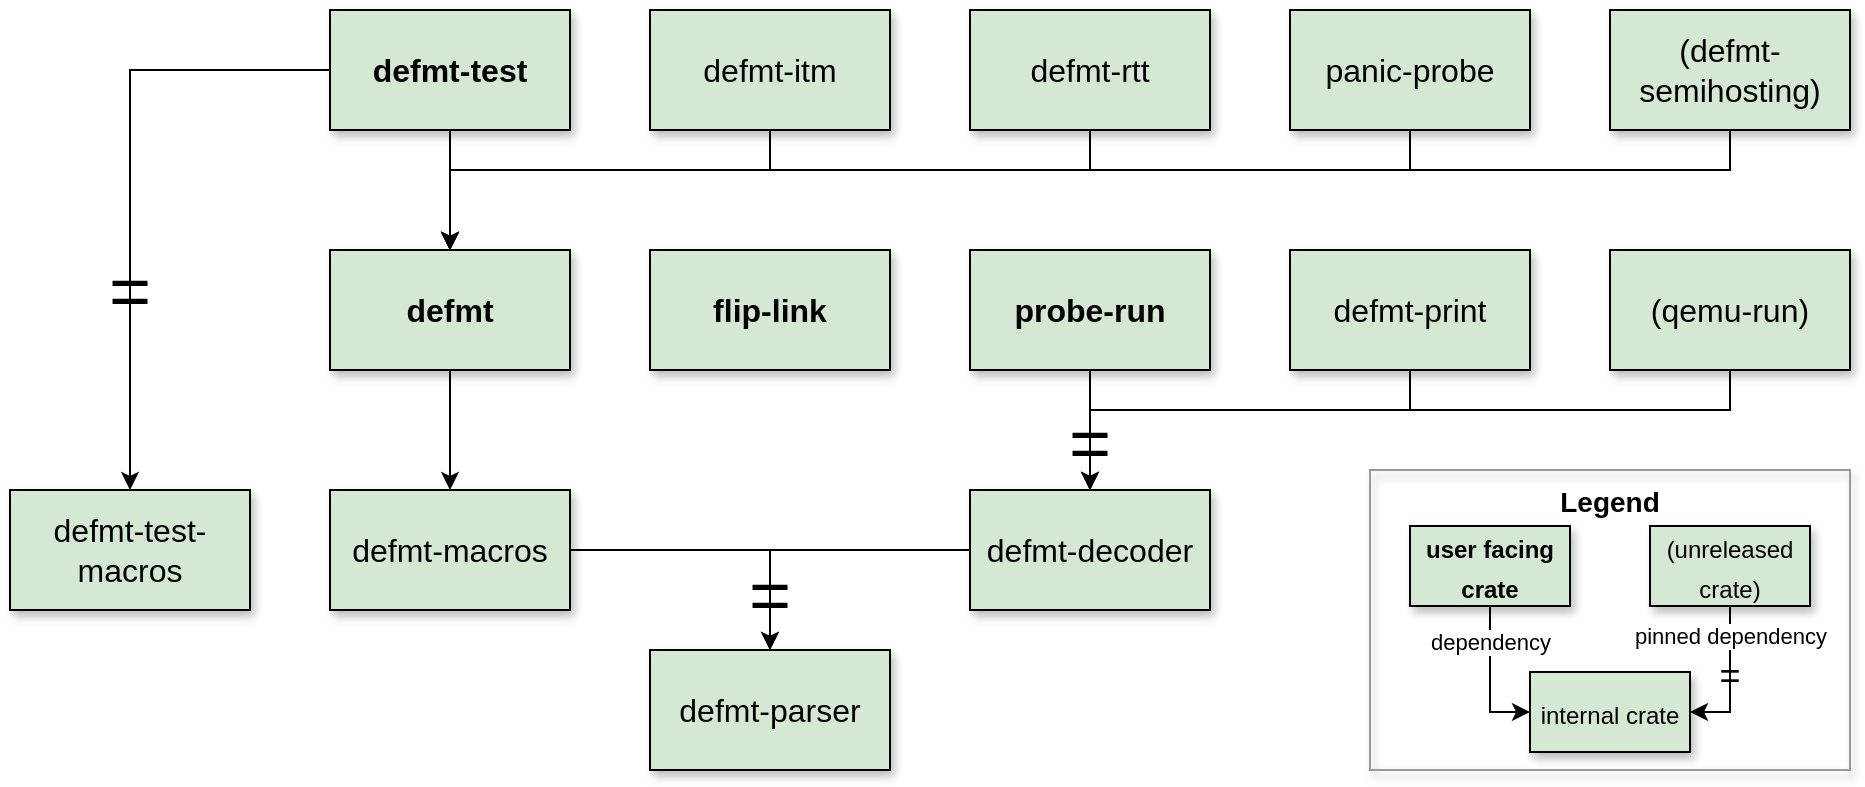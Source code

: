 <mxfile version="15.6.0" type="device"><diagram id="X6L2rc-x2_DObjah0LfW" name="Page-1"><mxGraphModel dx="1418" dy="737" grid="1" gridSize="10" guides="1" tooltips="1" connect="1" arrows="1" fold="1" page="1" pageScale="1" pageWidth="850" pageHeight="1100" math="0" shadow="0"><root><mxCell id="0"/><mxCell id="1" parent="0"/><mxCell id="yedLdcI3KcJwZMN0xvEz-58" value="" style="rounded=0;whiteSpace=wrap;html=1;shadow=1;strokeColor=#999999;fillColor=none;" parent="1" vertex="1"><mxGeometry x="680" y="280" width="240" height="150" as="geometry"/></mxCell><mxCell id="yedLdcI3KcJwZMN0xvEz-2" value="&lt;font style=&quot;font-size: 16px&quot;&gt;defmt-parser&lt;/font&gt;" style="rounded=0;whiteSpace=wrap;html=1;shadow=1;fillColor=#D5E8D4;" parent="1" vertex="1"><mxGeometry x="320" y="370" width="120" height="60" as="geometry"/></mxCell><mxCell id="yedLdcI3KcJwZMN0xvEz-44" style="edgeStyle=orthogonalEdgeStyle;rounded=0;orthogonalLoop=1;jettySize=auto;html=1;entryX=0.5;entryY=0;entryDx=0;entryDy=0;shadow=0;fillColor=#D5E8D4;" parent="1" source="yedLdcI3KcJwZMN0xvEz-3" target="yedLdcI3KcJwZMN0xvEz-2" edge="1"><mxGeometry relative="1" as="geometry"/></mxCell><mxCell id="yedLdcI3KcJwZMN0xvEz-3" value="&lt;font style=&quot;font-size: 16px&quot;&gt;defmt-decoder&lt;/font&gt;" style="rounded=0;whiteSpace=wrap;html=1;fontSize=16;shadow=1;fillColor=#D5E8D4;" parent="1" vertex="1"><mxGeometry x="480" y="290" width="120" height="60" as="geometry"/></mxCell><mxCell id="yedLdcI3KcJwZMN0xvEz-6" value="&lt;font style=&quot;font-size: 36px&quot;&gt;=&lt;/font&gt;" style="text;html=1;strokeColor=none;fillColor=none;align=center;verticalAlign=middle;whiteSpace=wrap;rounded=0;shadow=1;" parent="1" vertex="1"><mxGeometry x="360" y="332" width="40" height="20" as="geometry"/></mxCell><mxCell id="yedLdcI3KcJwZMN0xvEz-43" style="edgeStyle=orthogonalEdgeStyle;rounded=0;orthogonalLoop=1;jettySize=auto;html=1;entryX=0.5;entryY=0;entryDx=0;entryDy=0;shadow=0;fillColor=#D5E8D4;" parent="1" source="yedLdcI3KcJwZMN0xvEz-7" target="yedLdcI3KcJwZMN0xvEz-2" edge="1"><mxGeometry relative="1" as="geometry"/></mxCell><mxCell id="yedLdcI3KcJwZMN0xvEz-7" value="&lt;font style=&quot;font-size: 16px&quot;&gt;defmt-macros&lt;/font&gt;" style="rounded=0;whiteSpace=wrap;html=1;fontSize=16;shadow=1;fillColor=#D5E8D4;" parent="1" vertex="1"><mxGeometry x="160" y="290" width="120" height="60" as="geometry"/></mxCell><mxCell id="yedLdcI3KcJwZMN0xvEz-10" style="edgeStyle=orthogonalEdgeStyle;rounded=0;orthogonalLoop=1;jettySize=auto;html=1;shadow=0;fillColor=#D5E8D4;" parent="1" source="yedLdcI3KcJwZMN0xvEz-9" target="yedLdcI3KcJwZMN0xvEz-7" edge="1"><mxGeometry relative="1" as="geometry"/></mxCell><mxCell id="yedLdcI3KcJwZMN0xvEz-9" value="&lt;font style=&quot;font-size: 16px&quot;&gt;defmt&lt;/font&gt;" style="rounded=0;whiteSpace=wrap;html=1;fontSize=16;fontStyle=1;shadow=1;fillColor=#D5E8D4;" parent="1" vertex="1"><mxGeometry x="160" y="170" width="120" height="60" as="geometry"/></mxCell><mxCell id="yedLdcI3KcJwZMN0xvEz-42" style="edgeStyle=orthogonalEdgeStyle;rounded=0;orthogonalLoop=1;jettySize=auto;html=1;entryX=0.5;entryY=0;entryDx=0;entryDy=0;shadow=0;fillColor=#D5E8D4;" parent="1" source="yedLdcI3KcJwZMN0xvEz-11" target="yedLdcI3KcJwZMN0xvEz-3" edge="1"><mxGeometry relative="1" as="geometry"><Array as="points"><mxPoint x="860" y="250"/><mxPoint x="540" y="250"/></Array></mxGeometry></mxCell><mxCell id="yedLdcI3KcJwZMN0xvEz-11" value="(qemu-run)" style="rounded=0;whiteSpace=wrap;html=1;fontSize=16;shadow=1;fillColor=#D5E8D4;" parent="1" vertex="1"><mxGeometry x="800" y="170" width="120" height="60" as="geometry"/></mxCell><mxCell id="yedLdcI3KcJwZMN0xvEz-41" style="edgeStyle=orthogonalEdgeStyle;rounded=0;orthogonalLoop=1;jettySize=auto;html=1;entryX=0.5;entryY=0;entryDx=0;entryDy=0;shadow=0;fillColor=#D5E8D4;" parent="1" source="yedLdcI3KcJwZMN0xvEz-13" target="yedLdcI3KcJwZMN0xvEz-3" edge="1"><mxGeometry relative="1" as="geometry"><Array as="points"><mxPoint x="700" y="250"/><mxPoint x="540" y="250"/></Array></mxGeometry></mxCell><mxCell id="yedLdcI3KcJwZMN0xvEz-13" value="defmt-print" style="rounded=0;whiteSpace=wrap;html=1;fontSize=16;shadow=1;fillColor=#D5E8D4;" parent="1" vertex="1"><mxGeometry x="640" y="170" width="120" height="60" as="geometry"/></mxCell><mxCell id="yedLdcI3KcJwZMN0xvEz-40" style="edgeStyle=orthogonalEdgeStyle;rounded=0;orthogonalLoop=1;jettySize=auto;html=1;entryX=0.5;entryY=0;entryDx=0;entryDy=0;shadow=0;fillColor=#D5E8D4;" parent="1" source="yedLdcI3KcJwZMN0xvEz-16" target="yedLdcI3KcJwZMN0xvEz-3" edge="1"><mxGeometry relative="1" as="geometry"/></mxCell><mxCell id="yedLdcI3KcJwZMN0xvEz-16" value="&lt;div&gt;probe-run&lt;/div&gt;" style="rounded=0;whiteSpace=wrap;html=1;fontSize=16;fontStyle=1;shadow=1;fillColor=#D5E8D4;" parent="1" vertex="1"><mxGeometry x="480" y="170" width="120" height="60" as="geometry"/></mxCell><mxCell id="yedLdcI3KcJwZMN0xvEz-19" value="&lt;font style=&quot;font-size: 36px&quot;&gt;=&lt;/font&gt;" style="text;html=1;strokeColor=none;fillColor=none;align=center;verticalAlign=middle;whiteSpace=wrap;rounded=0;shadow=1;" parent="1" vertex="1"><mxGeometry x="520" y="256" width="40" height="20" as="geometry"/></mxCell><mxCell id="yedLdcI3KcJwZMN0xvEz-35" style="edgeStyle=orthogonalEdgeStyle;rounded=0;orthogonalLoop=1;jettySize=auto;html=1;entryX=0.5;entryY=0;entryDx=0;entryDy=0;shadow=0;fillColor=#D5E8D4;" parent="1" source="yedLdcI3KcJwZMN0xvEz-20" target="yedLdcI3KcJwZMN0xvEz-9" edge="1"><mxGeometry relative="1" as="geometry"><Array as="points"><mxPoint x="540" y="130"/><mxPoint x="220" y="130"/></Array></mxGeometry></mxCell><mxCell id="yedLdcI3KcJwZMN0xvEz-20" value="&lt;font style=&quot;font-size: 16px&quot;&gt;defmt&lt;/font&gt;-rtt" style="rounded=0;whiteSpace=wrap;html=1;fontSize=16;shadow=1;fillColor=#D5E8D4;" parent="1" vertex="1"><mxGeometry x="480" y="50" width="120" height="60" as="geometry"/></mxCell><mxCell id="yedLdcI3KcJwZMN0xvEz-34" style="edgeStyle=orthogonalEdgeStyle;rounded=0;orthogonalLoop=1;jettySize=auto;html=1;shadow=0;fillColor=#D5E8D4;" parent="1" source="yedLdcI3KcJwZMN0xvEz-22" target="yedLdcI3KcJwZMN0xvEz-9" edge="1"><mxGeometry relative="1" as="geometry"><Array as="points"><mxPoint x="380" y="130"/><mxPoint x="220" y="130"/></Array></mxGeometry></mxCell><mxCell id="yedLdcI3KcJwZMN0xvEz-22" value="&lt;font style=&quot;font-size: 16px&quot;&gt;defmt&lt;/font&gt;-itm" style="rounded=0;whiteSpace=wrap;html=1;fontSize=16;shadow=1;fillColor=#D5E8D4;" parent="1" vertex="1"><mxGeometry x="320" y="50" width="120" height="60" as="geometry"/></mxCell><mxCell id="yedLdcI3KcJwZMN0xvEz-36" style="edgeStyle=orthogonalEdgeStyle;rounded=0;orthogonalLoop=1;jettySize=auto;html=1;entryX=0.5;entryY=0;entryDx=0;entryDy=0;shadow=0;fillColor=#D5E8D4;" parent="1" source="yedLdcI3KcJwZMN0xvEz-24" target="yedLdcI3KcJwZMN0xvEz-9" edge="1"><mxGeometry relative="1" as="geometry"><Array as="points"><mxPoint x="700" y="130"/><mxPoint x="220" y="130"/></Array></mxGeometry></mxCell><mxCell id="yedLdcI3KcJwZMN0xvEz-24" value="panic-probe" style="rounded=0;whiteSpace=wrap;html=1;fontSize=16;shadow=1;fillColor=#D5E8D4;" parent="1" vertex="1"><mxGeometry x="640" y="50" width="120" height="60" as="geometry"/></mxCell><mxCell id="yedLdcI3KcJwZMN0xvEz-31" style="edgeStyle=orthogonalEdgeStyle;rounded=0;orthogonalLoop=1;jettySize=auto;html=1;entryX=0.5;entryY=0;entryDx=0;entryDy=0;shadow=0;fillColor=#D5E8D4;" parent="1" source="yedLdcI3KcJwZMN0xvEz-30" target="yedLdcI3KcJwZMN0xvEz-9" edge="1"><mxGeometry relative="1" as="geometry"/></mxCell><mxCell id="yedLdcI3KcJwZMN0xvEz-33" style="edgeStyle=orthogonalEdgeStyle;rounded=0;orthogonalLoop=1;jettySize=auto;html=1;entryX=0.5;entryY=0;entryDx=0;entryDy=0;shadow=0;fillColor=#D5E8D4;" parent="1" source="yedLdcI3KcJwZMN0xvEz-30" target="yedLdcI3KcJwZMN0xvEz-32" edge="1"><mxGeometry relative="1" as="geometry"/></mxCell><mxCell id="yedLdcI3KcJwZMN0xvEz-30" value="&lt;font style=&quot;font-size: 16px&quot;&gt;defmt&lt;/font&gt;-test" style="rounded=0;whiteSpace=wrap;html=1;fontSize=16;fontStyle=1;shadow=1;fillColor=#D5E8D4;" parent="1" vertex="1"><mxGeometry x="160" y="50" width="120" height="60" as="geometry"/></mxCell><mxCell id="yedLdcI3KcJwZMN0xvEz-32" value="&lt;font style=&quot;font-size: 16px&quot;&gt;defmt-test-macros&lt;/font&gt;" style="rounded=0;whiteSpace=wrap;html=1;fontSize=16;shadow=1;fillColor=#D5E8D4;" parent="1" vertex="1"><mxGeometry y="290" width="120" height="60" as="geometry"/></mxCell><mxCell id="yedLdcI3KcJwZMN0xvEz-38" style="edgeStyle=orthogonalEdgeStyle;rounded=0;orthogonalLoop=1;jettySize=auto;html=1;entryX=0.5;entryY=0;entryDx=0;entryDy=0;shadow=0;fillColor=#D5E8D4;" parent="1" source="yedLdcI3KcJwZMN0xvEz-37" target="yedLdcI3KcJwZMN0xvEz-9" edge="1"><mxGeometry relative="1" as="geometry"><Array as="points"><mxPoint x="860" y="130"/><mxPoint x="220" y="130"/></Array></mxGeometry></mxCell><mxCell id="yedLdcI3KcJwZMN0xvEz-37" value="&lt;font style=&quot;font-size: 16px&quot;&gt;(defmt&lt;/font&gt;-semihosting)" style="rounded=0;whiteSpace=wrap;html=1;fontSize=16;shadow=1;fillColor=#D5E8D4;" parent="1" vertex="1"><mxGeometry x="800" y="50" width="120" height="60" as="geometry"/></mxCell><mxCell id="yedLdcI3KcJwZMN0xvEz-45" value="&lt;font style=&quot;font-size: 36px&quot;&gt;=&lt;/font&gt;" style="text;html=1;strokeColor=none;fillColor=none;align=center;verticalAlign=middle;whiteSpace=wrap;rounded=0;shadow=1;" parent="1" vertex="1"><mxGeometry x="40" y="180" width="40" height="20" as="geometry"/></mxCell><mxCell id="yedLdcI3KcJwZMN0xvEz-46" value="flip-link" style="rounded=0;whiteSpace=wrap;html=1;fontSize=16;fontStyle=1;shadow=1;fillColor=#D5E8D4;" parent="1" vertex="1"><mxGeometry x="320" y="170" width="120" height="60" as="geometry"/></mxCell><mxCell id="yedLdcI3KcJwZMN0xvEz-56" style="edgeStyle=orthogonalEdgeStyle;rounded=0;orthogonalLoop=1;jettySize=auto;html=1;entryX=0;entryY=0.5;entryDx=0;entryDy=0;shadow=0;fillColor=#D5E8D4;" parent="1" source="yedLdcI3KcJwZMN0xvEz-47" target="yedLdcI3KcJwZMN0xvEz-48" edge="1"><mxGeometry relative="1" as="geometry"/></mxCell><mxCell id="yedLdcI3KcJwZMN0xvEz-57" value="dependency" style="edgeLabel;html=1;align=center;verticalAlign=middle;resizable=0;points=[];" parent="yedLdcI3KcJwZMN0xvEz-56" vertex="1" connectable="0"><mxGeometry x="-0.467" y="3" relative="1" as="geometry"><mxPoint x="-3" y="-2" as="offset"/></mxGeometry></mxCell><mxCell id="yedLdcI3KcJwZMN0xvEz-47" value="&lt;font style=&quot;font-size: 12px&quot;&gt;&lt;b&gt;user facing crate&lt;/b&gt;&lt;/font&gt;&lt;font size=&quot;3&quot;&gt;&lt;br&gt;&lt;/font&gt;" style="rounded=0;whiteSpace=wrap;html=1;fontSize=16;shadow=1;fillColor=#D5E8D4;" parent="1" vertex="1"><mxGeometry x="700" y="308" width="80" height="40" as="geometry"/></mxCell><mxCell id="yedLdcI3KcJwZMN0xvEz-48" value="&lt;font style=&quot;font-size: 12px&quot;&gt;internal crate&lt;/font&gt;" style="rounded=0;whiteSpace=wrap;html=1;fontSize=16;shadow=1;fillColor=#D5E8D4;" parent="1" vertex="1"><mxGeometry x="760" y="381" width="80" height="40" as="geometry"/></mxCell><mxCell id="yedLdcI3KcJwZMN0xvEz-51" style="edgeStyle=orthogonalEdgeStyle;rounded=0;orthogonalLoop=1;jettySize=auto;html=1;entryX=1;entryY=0.5;entryDx=0;entryDy=0;shadow=0;fillColor=#D5E8D4;" parent="1" source="yedLdcI3KcJwZMN0xvEz-49" target="yedLdcI3KcJwZMN0xvEz-48" edge="1"><mxGeometry relative="1" as="geometry"/></mxCell><mxCell id="yedLdcI3KcJwZMN0xvEz-52" value="pinned dependency" style="edgeLabel;html=1;align=center;verticalAlign=middle;resizable=0;points=[];" parent="yedLdcI3KcJwZMN0xvEz-51" vertex="1" connectable="0"><mxGeometry x="0.144" y="1" relative="1" as="geometry"><mxPoint x="-1" y="-27" as="offset"/></mxGeometry></mxCell><mxCell id="yedLdcI3KcJwZMN0xvEz-49" value="&lt;font style=&quot;font-size: 12px&quot;&gt;(unreleased crate)&lt;br&gt;&lt;/font&gt;" style="rounded=0;whiteSpace=wrap;html=1;fontSize=16;shadow=1;fillColor=#D5E8D4;" parent="1" vertex="1"><mxGeometry x="820" y="308" width="80" height="40" as="geometry"/></mxCell><mxCell id="yedLdcI3KcJwZMN0xvEz-53" value="&lt;font style=&quot;font-size: 18px&quot;&gt;=&lt;/font&gt;" style="text;html=1;strokeColor=none;fillColor=none;align=center;verticalAlign=middle;whiteSpace=wrap;rounded=0;shadow=1;" parent="1" vertex="1"><mxGeometry x="845" y="373" width="30" height="20" as="geometry"/></mxCell><mxCell id="yedLdcI3KcJwZMN0xvEz-59" value="&lt;font style=&quot;font-size: 14px&quot;&gt;Legend&lt;/font&gt;" style="text;html=1;strokeColor=none;fillColor=none;align=center;verticalAlign=middle;whiteSpace=wrap;rounded=0;shadow=1;fontStyle=1" parent="1" vertex="1"><mxGeometry x="780" y="286" width="40" height="20" as="geometry"/></mxCell></root></mxGraphModel></diagram></mxfile>